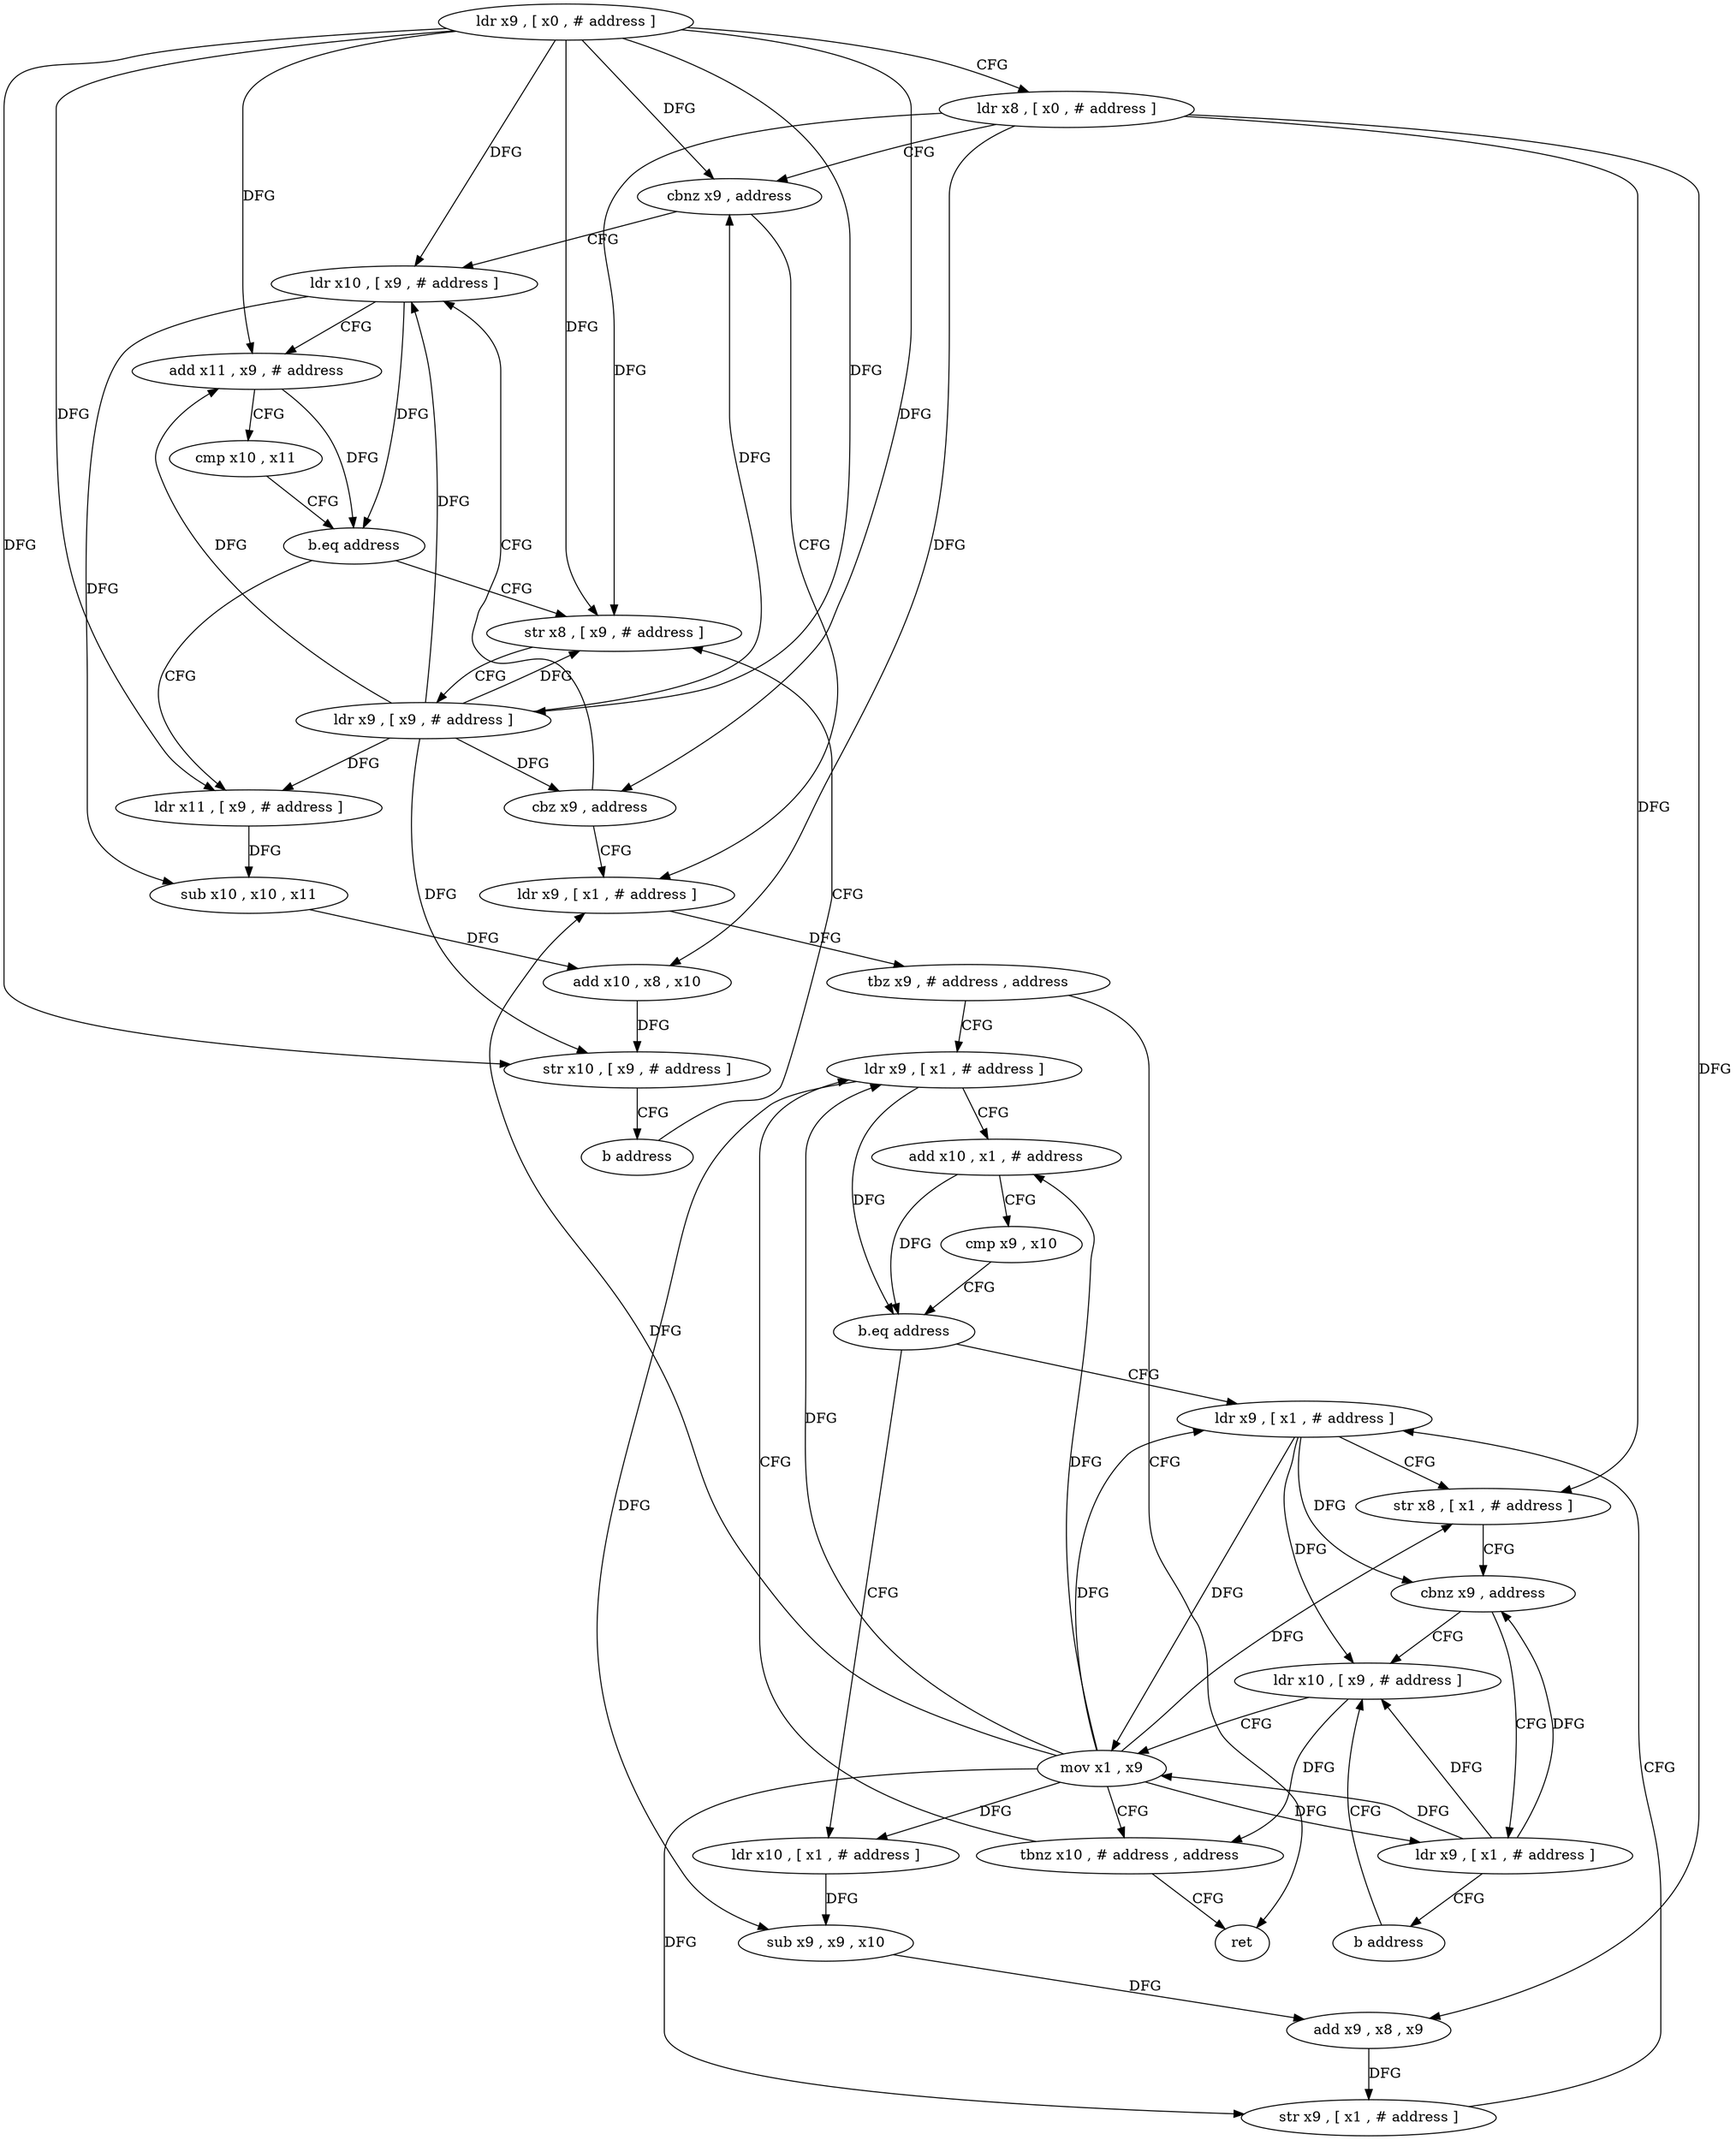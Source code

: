 digraph "func" {
"4215784" [label = "ldr x9 , [ x0 , # address ]" ]
"4215788" [label = "ldr x8 , [ x0 , # address ]" ]
"4215792" [label = "cbnz x9 , address" ]
"4215820" [label = "ldr x10 , [ x9 , # address ]" ]
"4215796" [label = "ldr x9 , [ x1 , # address ]" ]
"4215824" [label = "add x11 , x9 , # address" ]
"4215828" [label = "cmp x10 , x11" ]
"4215832" [label = "b.eq address" ]
"4215808" [label = "str x8 , [ x9 , # address ]" ]
"4215836" [label = "ldr x11 , [ x9 , # address ]" ]
"4215800" [label = "tbz x9 , # address , address" ]
"4215868" [label = "ldr x9 , [ x1 , # address ]" ]
"4215804" [label = "ret" ]
"4215812" [label = "ldr x9 , [ x9 , # address ]" ]
"4215816" [label = "cbz x9 , address" ]
"4215840" [label = "sub x10 , x10 , x11" ]
"4215844" [label = "add x10 , x8 , x10" ]
"4215848" [label = "str x10 , [ x9 , # address ]" ]
"4215852" [label = "b address" ]
"4215872" [label = "add x10 , x1 , # address" ]
"4215876" [label = "cmp x9 , x10" ]
"4215880" [label = "b.eq address" ]
"4215900" [label = "ldr x9 , [ x1 , # address ]" ]
"4215884" [label = "ldr x10 , [ x1 , # address ]" ]
"4215904" [label = "str x8 , [ x1 , # address ]" ]
"4215908" [label = "cbnz x9 , address" ]
"4215856" [label = "ldr x10 , [ x9 , # address ]" ]
"4215912" [label = "ldr x9 , [ x1 , # address ]" ]
"4215888" [label = "sub x9 , x9 , x10" ]
"4215892" [label = "add x9 , x8 , x9" ]
"4215896" [label = "str x9 , [ x1 , # address ]" ]
"4215860" [label = "mov x1 , x9" ]
"4215864" [label = "tbnz x10 , # address , address" ]
"4215916" [label = "b address" ]
"4215784" -> "4215788" [ label = "CFG" ]
"4215784" -> "4215792" [ label = "DFG" ]
"4215784" -> "4215820" [ label = "DFG" ]
"4215784" -> "4215824" [ label = "DFG" ]
"4215784" -> "4215808" [ label = "DFG" ]
"4215784" -> "4215812" [ label = "DFG" ]
"4215784" -> "4215816" [ label = "DFG" ]
"4215784" -> "4215836" [ label = "DFG" ]
"4215784" -> "4215848" [ label = "DFG" ]
"4215788" -> "4215792" [ label = "CFG" ]
"4215788" -> "4215808" [ label = "DFG" ]
"4215788" -> "4215844" [ label = "DFG" ]
"4215788" -> "4215904" [ label = "DFG" ]
"4215788" -> "4215892" [ label = "DFG" ]
"4215792" -> "4215820" [ label = "CFG" ]
"4215792" -> "4215796" [ label = "CFG" ]
"4215820" -> "4215824" [ label = "CFG" ]
"4215820" -> "4215832" [ label = "DFG" ]
"4215820" -> "4215840" [ label = "DFG" ]
"4215796" -> "4215800" [ label = "DFG" ]
"4215824" -> "4215828" [ label = "CFG" ]
"4215824" -> "4215832" [ label = "DFG" ]
"4215828" -> "4215832" [ label = "CFG" ]
"4215832" -> "4215808" [ label = "CFG" ]
"4215832" -> "4215836" [ label = "CFG" ]
"4215808" -> "4215812" [ label = "CFG" ]
"4215836" -> "4215840" [ label = "DFG" ]
"4215800" -> "4215868" [ label = "CFG" ]
"4215800" -> "4215804" [ label = "CFG" ]
"4215868" -> "4215872" [ label = "CFG" ]
"4215868" -> "4215880" [ label = "DFG" ]
"4215868" -> "4215888" [ label = "DFG" ]
"4215812" -> "4215816" [ label = "DFG" ]
"4215812" -> "4215792" [ label = "DFG" ]
"4215812" -> "4215820" [ label = "DFG" ]
"4215812" -> "4215824" [ label = "DFG" ]
"4215812" -> "4215808" [ label = "DFG" ]
"4215812" -> "4215836" [ label = "DFG" ]
"4215812" -> "4215848" [ label = "DFG" ]
"4215816" -> "4215796" [ label = "CFG" ]
"4215816" -> "4215820" [ label = "CFG" ]
"4215840" -> "4215844" [ label = "DFG" ]
"4215844" -> "4215848" [ label = "DFG" ]
"4215848" -> "4215852" [ label = "CFG" ]
"4215852" -> "4215808" [ label = "CFG" ]
"4215872" -> "4215876" [ label = "CFG" ]
"4215872" -> "4215880" [ label = "DFG" ]
"4215876" -> "4215880" [ label = "CFG" ]
"4215880" -> "4215900" [ label = "CFG" ]
"4215880" -> "4215884" [ label = "CFG" ]
"4215900" -> "4215904" [ label = "CFG" ]
"4215900" -> "4215908" [ label = "DFG" ]
"4215900" -> "4215856" [ label = "DFG" ]
"4215900" -> "4215860" [ label = "DFG" ]
"4215884" -> "4215888" [ label = "DFG" ]
"4215904" -> "4215908" [ label = "CFG" ]
"4215908" -> "4215856" [ label = "CFG" ]
"4215908" -> "4215912" [ label = "CFG" ]
"4215856" -> "4215860" [ label = "CFG" ]
"4215856" -> "4215864" [ label = "DFG" ]
"4215912" -> "4215916" [ label = "CFG" ]
"4215912" -> "4215908" [ label = "DFG" ]
"4215912" -> "4215856" [ label = "DFG" ]
"4215912" -> "4215860" [ label = "DFG" ]
"4215888" -> "4215892" [ label = "DFG" ]
"4215892" -> "4215896" [ label = "DFG" ]
"4215896" -> "4215900" [ label = "CFG" ]
"4215860" -> "4215864" [ label = "CFG" ]
"4215860" -> "4215796" [ label = "DFG" ]
"4215860" -> "4215868" [ label = "DFG" ]
"4215860" -> "4215872" [ label = "DFG" ]
"4215860" -> "4215900" [ label = "DFG" ]
"4215860" -> "4215884" [ label = "DFG" ]
"4215860" -> "4215904" [ label = "DFG" ]
"4215860" -> "4215896" [ label = "DFG" ]
"4215860" -> "4215912" [ label = "DFG" ]
"4215864" -> "4215804" [ label = "CFG" ]
"4215864" -> "4215868" [ label = "CFG" ]
"4215916" -> "4215856" [ label = "CFG" ]
}
